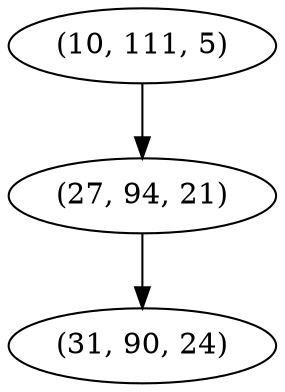 digraph tree {
    "(10, 111, 5)";
    "(27, 94, 21)";
    "(31, 90, 24)";
    "(10, 111, 5)" -> "(27, 94, 21)";
    "(27, 94, 21)" -> "(31, 90, 24)";
}
